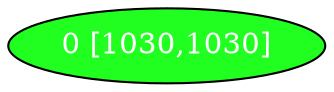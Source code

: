 diGraph wc{
	wc_0  [style=filled fillcolor="#20FF20" fontcolor="#ffffff" shape=oval label="0 [1030,1030]"]


}
